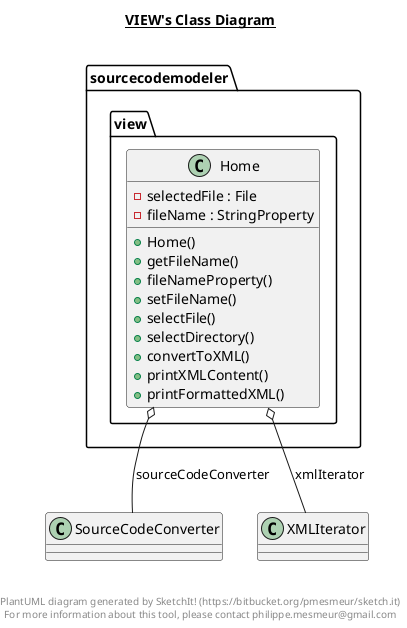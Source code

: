 @startuml

title __VIEW's Class Diagram__\n

  package sourcecodemodeler {
    package sourcecodemodeler.view {
      class Home {
          - selectedFile : File
          - fileName : StringProperty
          + Home()
          + getFileName()
          + fileNameProperty()
          + setFileName()
          + selectFile()
          + selectDirectory()
          + convertToXML()
          + printXMLContent()
          + printFormattedXML()
      }
    }
  }
  

  Home o-- SourceCodeConverter : sourceCodeConverter
  Home o-- XMLIterator : xmlIterator


right footer


PlantUML diagram generated by SketchIt! (https://bitbucket.org/pmesmeur/sketch.it)
For more information about this tool, please contact philippe.mesmeur@gmail.com
endfooter

@enduml
